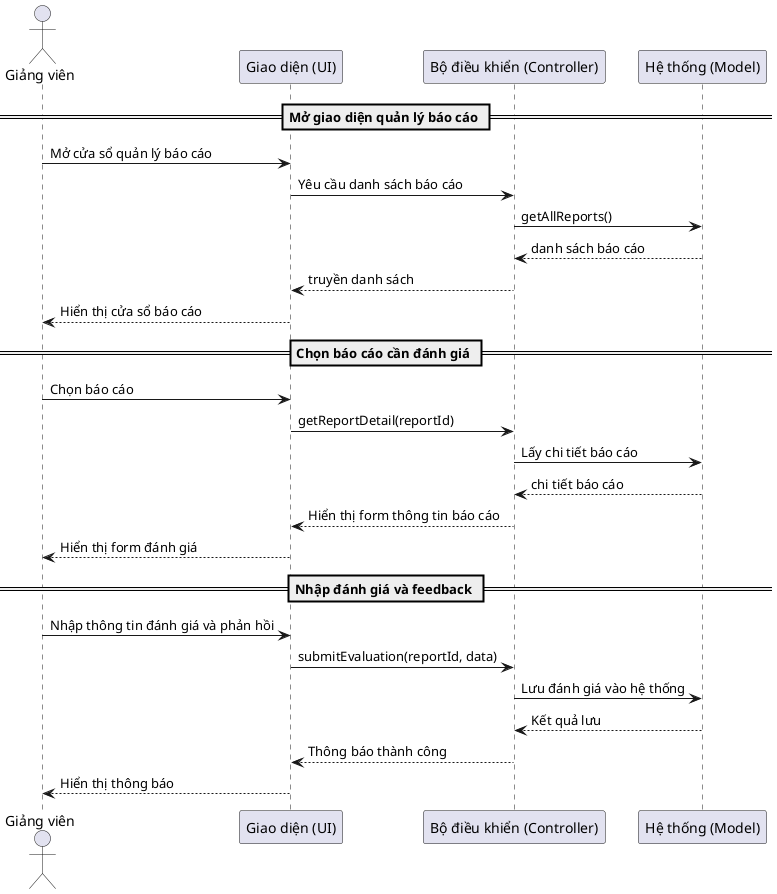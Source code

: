 @startuml
actor "Giảng viên" as GV
participant "Giao diện (UI)" as UI
participant "Bộ điều khiển (Controller)" as C
participant "Hệ thống (Model)" as HT

== Mở giao diện quản lý báo cáo ==
GV -> UI : Mở cửa sổ quản lý báo cáo
UI -> C : Yêu cầu danh sách báo cáo
C -> HT : getAllReports()
HT --> C : danh sách báo cáo
C --> UI : truyền danh sách
UI --> GV : Hiển thị cửa sổ báo cáo

== Chọn báo cáo cần đánh giá ==
GV -> UI : Chọn báo cáo
UI -> C : getReportDetail(reportId)
C -> HT : Lấy chi tiết báo cáo
HT --> C : chi tiết báo cáo
C --> UI : Hiển thị form thông tin báo cáo
UI --> GV : Hiển thị form đánh giá

== Nhập đánh giá và feedback ==
GV -> UI : Nhập thông tin đánh giá và phản hồi
UI -> C : submitEvaluation(reportId, data)
C -> HT : Lưu đánh giá vào hệ thống
HT --> C : Kết quả lưu
C --> UI : Thông báo thành công
UI --> GV : Hiển thị thông báo
@enduml